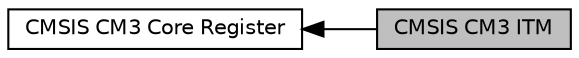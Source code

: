 digraph "CMSIS CM3 ITM"
{
  edge [fontname="Helvetica",fontsize="10",labelfontname="Helvetica",labelfontsize="10"];
  node [fontname="Helvetica",fontsize="10",shape=record];
  rankdir=LR;
  Node0 [label="CMSIS CM3 ITM",height=0.2,width=0.4,color="black", fillcolor="grey75", style="filled", fontcolor="black"];
  Node1 [label="CMSIS CM3 Core Register",height=0.2,width=0.4,color="black", fillcolor="white", style="filled",URL="$group___c_m_s_i_s___c_m3__core__register.html"];
  Node1->Node0 [shape=plaintext, dir="back", style="solid"];
}

